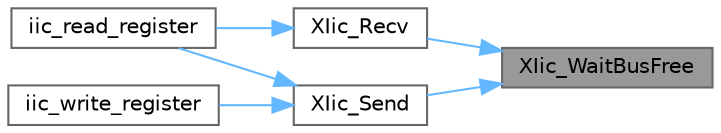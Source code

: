 digraph "XIic_WaitBusFree"
{
 // LATEX_PDF_SIZE
  bgcolor="transparent";
  edge [fontname=Helvetica,fontsize=10,labelfontname=Helvetica,labelfontsize=10];
  node [fontname=Helvetica,fontsize=10,shape=box,height=0.2,width=0.4];
  rankdir="RL";
  Node1 [id="Node000001",label="XIic_WaitBusFree",height=0.2,width=0.4,color="gray40", fillcolor="grey60", style="filled", fontcolor="black",tooltip=" "];
  Node1 -> Node2 [id="edge1_Node000001_Node000002",dir="back",color="steelblue1",style="solid",tooltip=" "];
  Node2 [id="Node000002",label="XIic_Recv",height=0.2,width=0.4,color="grey40", fillcolor="white", style="filled",URL="$xiic__l_8c.html#a7a848238d75ff57837afa5a58f11f326",tooltip=" "];
  Node2 -> Node3 [id="edge2_Node000002_Node000003",dir="back",color="steelblue1",style="solid",tooltip=" "];
  Node3 [id="Node000003",label="iic_read_register",height=0.2,width=0.4,color="grey40", fillcolor="white", style="filled",URL="$group__IIC.html#gaac75c2cde94a3f76c16baa5e5461e61d",tooltip=" "];
  Node1 -> Node4 [id="edge3_Node000001_Node000004",dir="back",color="steelblue1",style="solid",tooltip=" "];
  Node4 [id="Node000004",label="XIic_Send",height=0.2,width=0.4,color="grey40", fillcolor="white", style="filled",URL="$xiic__l_8c.html#a907c577b53407fb0bfc98d0ca37ee221",tooltip=" "];
  Node4 -> Node3 [id="edge4_Node000004_Node000003",dir="back",color="steelblue1",style="solid",tooltip=" "];
  Node4 -> Node5 [id="edge5_Node000004_Node000005",dir="back",color="steelblue1",style="solid",tooltip=" "];
  Node5 [id="Node000005",label="iic_write_register",height=0.2,width=0.4,color="grey40", fillcolor="white", style="filled",URL="$group__IIC.html#ga4edfe6a2e9a6a4ef5bdc58b8bb8a7834",tooltip=" "];
}
